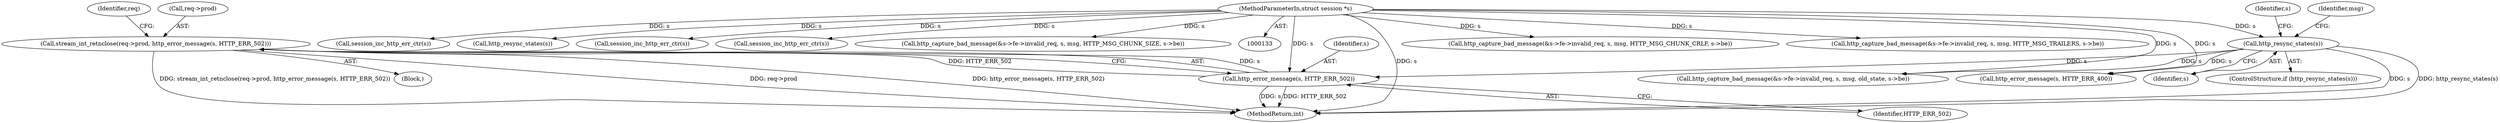 digraph "0_haproxy_b4d05093bc89f71377230228007e69a1434c1a0c_0@API" {
"1000916" [label="(Call,stream_int_retnclose(req->prod, http_error_message(s, HTTP_ERR_502)))"];
"1000920" [label="(Call,http_error_message(s, HTTP_ERR_502))"];
"1000549" [label="(Call,http_resync_states(s))"];
"1000134" [label="(MethodParameterIn,struct session *s)"];
"1000556" [label="(Identifier,msg)"];
"1000433" [label="(Call,http_capture_bad_message(&s->fe->invalid_req, s, msg, HTTP_MSG_CHUNK_CRLF, s->be))"];
"1000479" [label="(Call,http_capture_bad_message(&s->fe->invalid_req, s, msg, HTTP_MSG_TRAILERS, s->be))"];
"1000471" [label="(Call,session_inc_http_err_ctr(s))"];
"1000835" [label="(Call,http_error_message(s, HTTP_ERR_400))"];
"1000197" [label="(Call,http_resync_states(s))"];
"1000425" [label="(Call,session_inc_http_err_ctr(s))"];
"1000917" [label="(Call,req->prod)"];
"1000925" [label="(Identifier,req)"];
"1000379" [label="(Call,session_inc_http_err_ctr(s))"];
"1000387" [label="(Call,http_capture_bad_message(&s->fe->invalid_req, s, msg, HTTP_MSG_CHUNK_SIZE, s->be))"];
"1001006" [label="(MethodReturn,int)"];
"1000916" [label="(Call,stream_int_retnclose(req->prod, http_error_message(s, HTTP_ERR_502)))"];
"1000910" [label="(Block,)"];
"1000548" [label="(ControlStructure,if (http_resync_states(s)))"];
"1000550" [label="(Identifier,s)"];
"1000921" [label="(Identifier,s)"];
"1000922" [label="(Identifier,HTTP_ERR_502)"];
"1000594" [label="(Identifier,s)"];
"1000134" [label="(MethodParameterIn,struct session *s)"];
"1000574" [label="(Call,http_capture_bad_message(&s->fe->invalid_req, s, msg, old_state, s->be))"];
"1000920" [label="(Call,http_error_message(s, HTTP_ERR_502))"];
"1000549" [label="(Call,http_resync_states(s))"];
"1000916" -> "1000910"  [label="AST: "];
"1000916" -> "1000920"  [label="CFG: "];
"1000917" -> "1000916"  [label="AST: "];
"1000920" -> "1000916"  [label="AST: "];
"1000925" -> "1000916"  [label="CFG: "];
"1000916" -> "1001006"  [label="DDG: http_error_message(s, HTTP_ERR_502)"];
"1000916" -> "1001006"  [label="DDG: stream_int_retnclose(req->prod, http_error_message(s, HTTP_ERR_502))"];
"1000916" -> "1001006"  [label="DDG: req->prod"];
"1000920" -> "1000916"  [label="DDG: s"];
"1000920" -> "1000916"  [label="DDG: HTTP_ERR_502"];
"1000920" -> "1000922"  [label="CFG: "];
"1000921" -> "1000920"  [label="AST: "];
"1000922" -> "1000920"  [label="AST: "];
"1000920" -> "1001006"  [label="DDG: s"];
"1000920" -> "1001006"  [label="DDG: HTTP_ERR_502"];
"1000549" -> "1000920"  [label="DDG: s"];
"1000134" -> "1000920"  [label="DDG: s"];
"1000549" -> "1000548"  [label="AST: "];
"1000549" -> "1000550"  [label="CFG: "];
"1000550" -> "1000549"  [label="AST: "];
"1000556" -> "1000549"  [label="CFG: "];
"1000594" -> "1000549"  [label="CFG: "];
"1000549" -> "1001006"  [label="DDG: s"];
"1000549" -> "1001006"  [label="DDG: http_resync_states(s)"];
"1000134" -> "1000549"  [label="DDG: s"];
"1000549" -> "1000574"  [label="DDG: s"];
"1000549" -> "1000835"  [label="DDG: s"];
"1000134" -> "1000133"  [label="AST: "];
"1000134" -> "1001006"  [label="DDG: s"];
"1000134" -> "1000197"  [label="DDG: s"];
"1000134" -> "1000379"  [label="DDG: s"];
"1000134" -> "1000387"  [label="DDG: s"];
"1000134" -> "1000425"  [label="DDG: s"];
"1000134" -> "1000433"  [label="DDG: s"];
"1000134" -> "1000471"  [label="DDG: s"];
"1000134" -> "1000479"  [label="DDG: s"];
"1000134" -> "1000574"  [label="DDG: s"];
"1000134" -> "1000835"  [label="DDG: s"];
}
